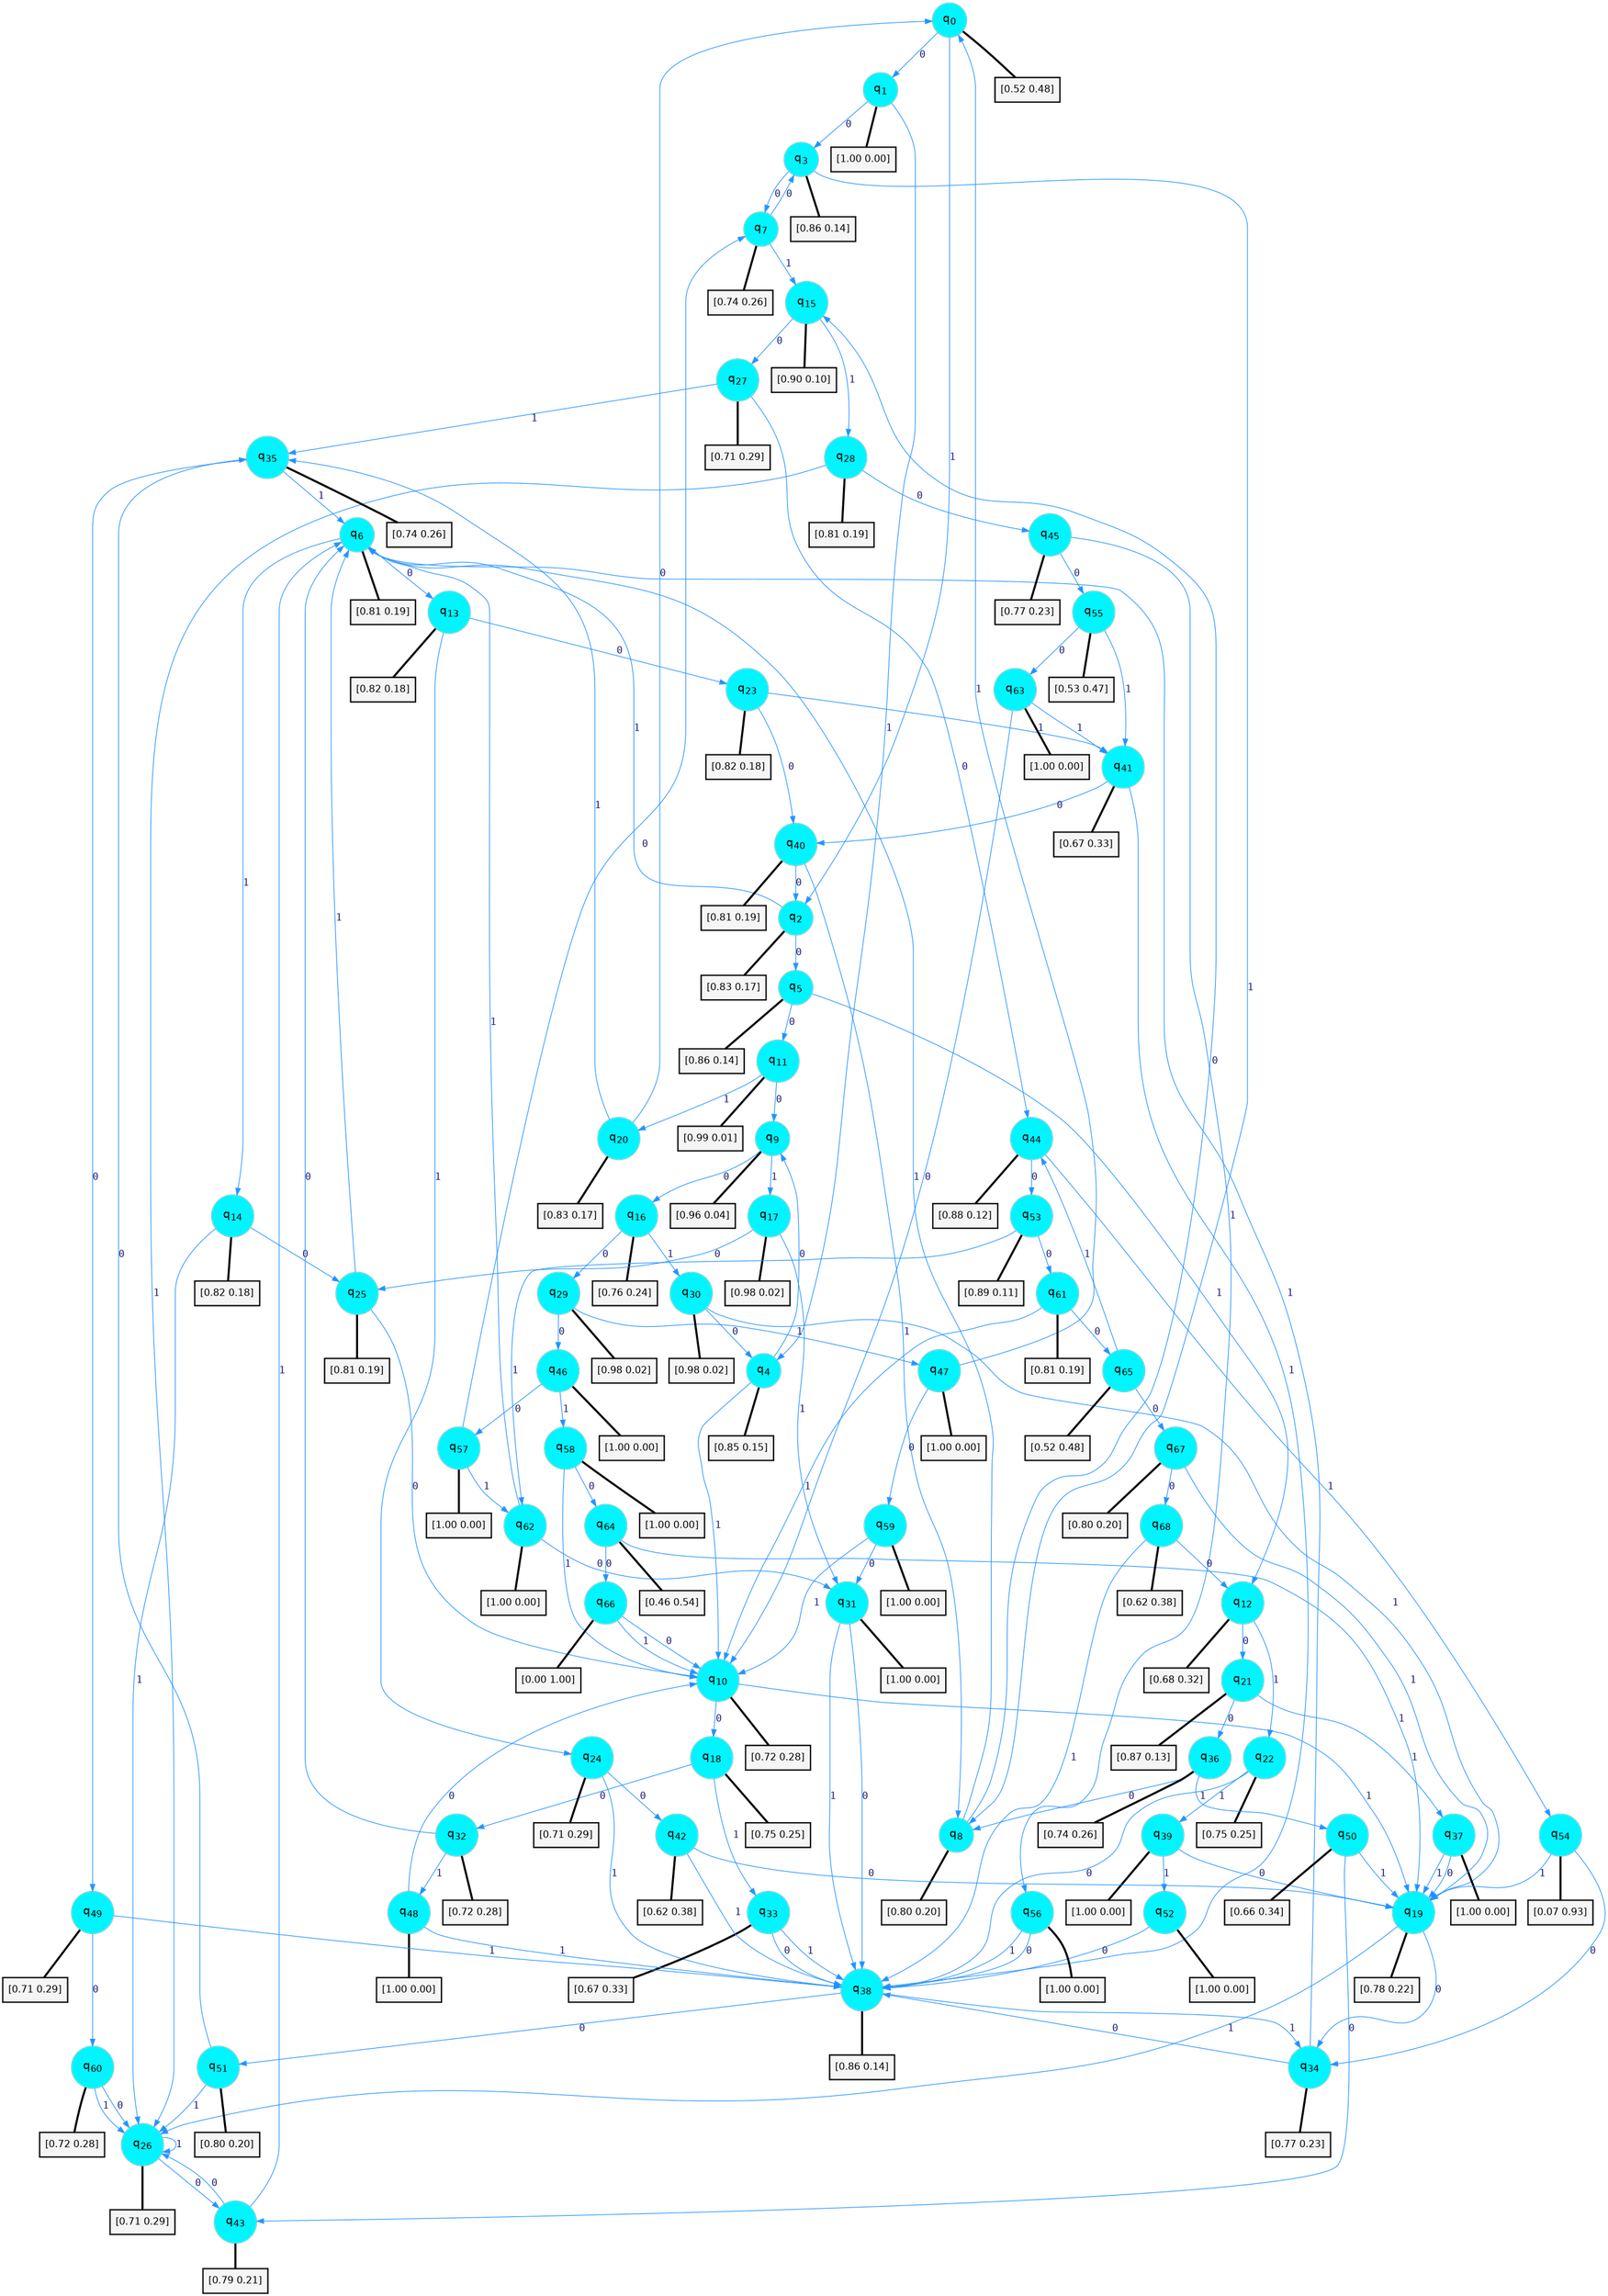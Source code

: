 digraph G {
graph [
bgcolor=transparent, dpi=300, rankdir=TD, size="40,25"];
node [
color=gray, fillcolor=turquoise1, fontcolor=black, fontname=Helvetica, fontsize=16, fontweight=bold, shape=circle, style=filled];
edge [
arrowsize=1, color=dodgerblue1, fontcolor=midnightblue, fontname=courier, fontweight=bold, penwidth=1, style=solid, weight=20];
0[label=<q<SUB>0</SUB>>];
1[label=<q<SUB>1</SUB>>];
2[label=<q<SUB>2</SUB>>];
3[label=<q<SUB>3</SUB>>];
4[label=<q<SUB>4</SUB>>];
5[label=<q<SUB>5</SUB>>];
6[label=<q<SUB>6</SUB>>];
7[label=<q<SUB>7</SUB>>];
8[label=<q<SUB>8</SUB>>];
9[label=<q<SUB>9</SUB>>];
10[label=<q<SUB>10</SUB>>];
11[label=<q<SUB>11</SUB>>];
12[label=<q<SUB>12</SUB>>];
13[label=<q<SUB>13</SUB>>];
14[label=<q<SUB>14</SUB>>];
15[label=<q<SUB>15</SUB>>];
16[label=<q<SUB>16</SUB>>];
17[label=<q<SUB>17</SUB>>];
18[label=<q<SUB>18</SUB>>];
19[label=<q<SUB>19</SUB>>];
20[label=<q<SUB>20</SUB>>];
21[label=<q<SUB>21</SUB>>];
22[label=<q<SUB>22</SUB>>];
23[label=<q<SUB>23</SUB>>];
24[label=<q<SUB>24</SUB>>];
25[label=<q<SUB>25</SUB>>];
26[label=<q<SUB>26</SUB>>];
27[label=<q<SUB>27</SUB>>];
28[label=<q<SUB>28</SUB>>];
29[label=<q<SUB>29</SUB>>];
30[label=<q<SUB>30</SUB>>];
31[label=<q<SUB>31</SUB>>];
32[label=<q<SUB>32</SUB>>];
33[label=<q<SUB>33</SUB>>];
34[label=<q<SUB>34</SUB>>];
35[label=<q<SUB>35</SUB>>];
36[label=<q<SUB>36</SUB>>];
37[label=<q<SUB>37</SUB>>];
38[label=<q<SUB>38</SUB>>];
39[label=<q<SUB>39</SUB>>];
40[label=<q<SUB>40</SUB>>];
41[label=<q<SUB>41</SUB>>];
42[label=<q<SUB>42</SUB>>];
43[label=<q<SUB>43</SUB>>];
44[label=<q<SUB>44</SUB>>];
45[label=<q<SUB>45</SUB>>];
46[label=<q<SUB>46</SUB>>];
47[label=<q<SUB>47</SUB>>];
48[label=<q<SUB>48</SUB>>];
49[label=<q<SUB>49</SUB>>];
50[label=<q<SUB>50</SUB>>];
51[label=<q<SUB>51</SUB>>];
52[label=<q<SUB>52</SUB>>];
53[label=<q<SUB>53</SUB>>];
54[label=<q<SUB>54</SUB>>];
55[label=<q<SUB>55</SUB>>];
56[label=<q<SUB>56</SUB>>];
57[label=<q<SUB>57</SUB>>];
58[label=<q<SUB>58</SUB>>];
59[label=<q<SUB>59</SUB>>];
60[label=<q<SUB>60</SUB>>];
61[label=<q<SUB>61</SUB>>];
62[label=<q<SUB>62</SUB>>];
63[label=<q<SUB>63</SUB>>];
64[label=<q<SUB>64</SUB>>];
65[label=<q<SUB>65</SUB>>];
66[label=<q<SUB>66</SUB>>];
67[label=<q<SUB>67</SUB>>];
68[label=<q<SUB>68</SUB>>];
69[label="[0.52 0.48]", shape=box,fontcolor=black, fontname=Helvetica, fontsize=14, penwidth=2, fillcolor=whitesmoke,color=black];
70[label="[1.00 0.00]", shape=box,fontcolor=black, fontname=Helvetica, fontsize=14, penwidth=2, fillcolor=whitesmoke,color=black];
71[label="[0.83 0.17]", shape=box,fontcolor=black, fontname=Helvetica, fontsize=14, penwidth=2, fillcolor=whitesmoke,color=black];
72[label="[0.86 0.14]", shape=box,fontcolor=black, fontname=Helvetica, fontsize=14, penwidth=2, fillcolor=whitesmoke,color=black];
73[label="[0.85 0.15]", shape=box,fontcolor=black, fontname=Helvetica, fontsize=14, penwidth=2, fillcolor=whitesmoke,color=black];
74[label="[0.86 0.14]", shape=box,fontcolor=black, fontname=Helvetica, fontsize=14, penwidth=2, fillcolor=whitesmoke,color=black];
75[label="[0.81 0.19]", shape=box,fontcolor=black, fontname=Helvetica, fontsize=14, penwidth=2, fillcolor=whitesmoke,color=black];
76[label="[0.74 0.26]", shape=box,fontcolor=black, fontname=Helvetica, fontsize=14, penwidth=2, fillcolor=whitesmoke,color=black];
77[label="[0.80 0.20]", shape=box,fontcolor=black, fontname=Helvetica, fontsize=14, penwidth=2, fillcolor=whitesmoke,color=black];
78[label="[0.96 0.04]", shape=box,fontcolor=black, fontname=Helvetica, fontsize=14, penwidth=2, fillcolor=whitesmoke,color=black];
79[label="[0.72 0.28]", shape=box,fontcolor=black, fontname=Helvetica, fontsize=14, penwidth=2, fillcolor=whitesmoke,color=black];
80[label="[0.99 0.01]", shape=box,fontcolor=black, fontname=Helvetica, fontsize=14, penwidth=2, fillcolor=whitesmoke,color=black];
81[label="[0.68 0.32]", shape=box,fontcolor=black, fontname=Helvetica, fontsize=14, penwidth=2, fillcolor=whitesmoke,color=black];
82[label="[0.82 0.18]", shape=box,fontcolor=black, fontname=Helvetica, fontsize=14, penwidth=2, fillcolor=whitesmoke,color=black];
83[label="[0.82 0.18]", shape=box,fontcolor=black, fontname=Helvetica, fontsize=14, penwidth=2, fillcolor=whitesmoke,color=black];
84[label="[0.90 0.10]", shape=box,fontcolor=black, fontname=Helvetica, fontsize=14, penwidth=2, fillcolor=whitesmoke,color=black];
85[label="[0.76 0.24]", shape=box,fontcolor=black, fontname=Helvetica, fontsize=14, penwidth=2, fillcolor=whitesmoke,color=black];
86[label="[0.98 0.02]", shape=box,fontcolor=black, fontname=Helvetica, fontsize=14, penwidth=2, fillcolor=whitesmoke,color=black];
87[label="[0.75 0.25]", shape=box,fontcolor=black, fontname=Helvetica, fontsize=14, penwidth=2, fillcolor=whitesmoke,color=black];
88[label="[0.78 0.22]", shape=box,fontcolor=black, fontname=Helvetica, fontsize=14, penwidth=2, fillcolor=whitesmoke,color=black];
89[label="[0.83 0.17]", shape=box,fontcolor=black, fontname=Helvetica, fontsize=14, penwidth=2, fillcolor=whitesmoke,color=black];
90[label="[0.87 0.13]", shape=box,fontcolor=black, fontname=Helvetica, fontsize=14, penwidth=2, fillcolor=whitesmoke,color=black];
91[label="[0.75 0.25]", shape=box,fontcolor=black, fontname=Helvetica, fontsize=14, penwidth=2, fillcolor=whitesmoke,color=black];
92[label="[0.82 0.18]", shape=box,fontcolor=black, fontname=Helvetica, fontsize=14, penwidth=2, fillcolor=whitesmoke,color=black];
93[label="[0.71 0.29]", shape=box,fontcolor=black, fontname=Helvetica, fontsize=14, penwidth=2, fillcolor=whitesmoke,color=black];
94[label="[0.81 0.19]", shape=box,fontcolor=black, fontname=Helvetica, fontsize=14, penwidth=2, fillcolor=whitesmoke,color=black];
95[label="[0.71 0.29]", shape=box,fontcolor=black, fontname=Helvetica, fontsize=14, penwidth=2, fillcolor=whitesmoke,color=black];
96[label="[0.71 0.29]", shape=box,fontcolor=black, fontname=Helvetica, fontsize=14, penwidth=2, fillcolor=whitesmoke,color=black];
97[label="[0.81 0.19]", shape=box,fontcolor=black, fontname=Helvetica, fontsize=14, penwidth=2, fillcolor=whitesmoke,color=black];
98[label="[0.98 0.02]", shape=box,fontcolor=black, fontname=Helvetica, fontsize=14, penwidth=2, fillcolor=whitesmoke,color=black];
99[label="[0.98 0.02]", shape=box,fontcolor=black, fontname=Helvetica, fontsize=14, penwidth=2, fillcolor=whitesmoke,color=black];
100[label="[1.00 0.00]", shape=box,fontcolor=black, fontname=Helvetica, fontsize=14, penwidth=2, fillcolor=whitesmoke,color=black];
101[label="[0.72 0.28]", shape=box,fontcolor=black, fontname=Helvetica, fontsize=14, penwidth=2, fillcolor=whitesmoke,color=black];
102[label="[0.67 0.33]", shape=box,fontcolor=black, fontname=Helvetica, fontsize=14, penwidth=2, fillcolor=whitesmoke,color=black];
103[label="[0.77 0.23]", shape=box,fontcolor=black, fontname=Helvetica, fontsize=14, penwidth=2, fillcolor=whitesmoke,color=black];
104[label="[0.74 0.26]", shape=box,fontcolor=black, fontname=Helvetica, fontsize=14, penwidth=2, fillcolor=whitesmoke,color=black];
105[label="[0.74 0.26]", shape=box,fontcolor=black, fontname=Helvetica, fontsize=14, penwidth=2, fillcolor=whitesmoke,color=black];
106[label="[1.00 0.00]", shape=box,fontcolor=black, fontname=Helvetica, fontsize=14, penwidth=2, fillcolor=whitesmoke,color=black];
107[label="[0.86 0.14]", shape=box,fontcolor=black, fontname=Helvetica, fontsize=14, penwidth=2, fillcolor=whitesmoke,color=black];
108[label="[1.00 0.00]", shape=box,fontcolor=black, fontname=Helvetica, fontsize=14, penwidth=2, fillcolor=whitesmoke,color=black];
109[label="[0.81 0.19]", shape=box,fontcolor=black, fontname=Helvetica, fontsize=14, penwidth=2, fillcolor=whitesmoke,color=black];
110[label="[0.67 0.33]", shape=box,fontcolor=black, fontname=Helvetica, fontsize=14, penwidth=2, fillcolor=whitesmoke,color=black];
111[label="[0.62 0.38]", shape=box,fontcolor=black, fontname=Helvetica, fontsize=14, penwidth=2, fillcolor=whitesmoke,color=black];
112[label="[0.79 0.21]", shape=box,fontcolor=black, fontname=Helvetica, fontsize=14, penwidth=2, fillcolor=whitesmoke,color=black];
113[label="[0.88 0.12]", shape=box,fontcolor=black, fontname=Helvetica, fontsize=14, penwidth=2, fillcolor=whitesmoke,color=black];
114[label="[0.77 0.23]", shape=box,fontcolor=black, fontname=Helvetica, fontsize=14, penwidth=2, fillcolor=whitesmoke,color=black];
115[label="[1.00 0.00]", shape=box,fontcolor=black, fontname=Helvetica, fontsize=14, penwidth=2, fillcolor=whitesmoke,color=black];
116[label="[1.00 0.00]", shape=box,fontcolor=black, fontname=Helvetica, fontsize=14, penwidth=2, fillcolor=whitesmoke,color=black];
117[label="[1.00 0.00]", shape=box,fontcolor=black, fontname=Helvetica, fontsize=14, penwidth=2, fillcolor=whitesmoke,color=black];
118[label="[0.71 0.29]", shape=box,fontcolor=black, fontname=Helvetica, fontsize=14, penwidth=2, fillcolor=whitesmoke,color=black];
119[label="[0.66 0.34]", shape=box,fontcolor=black, fontname=Helvetica, fontsize=14, penwidth=2, fillcolor=whitesmoke,color=black];
120[label="[0.80 0.20]", shape=box,fontcolor=black, fontname=Helvetica, fontsize=14, penwidth=2, fillcolor=whitesmoke,color=black];
121[label="[1.00 0.00]", shape=box,fontcolor=black, fontname=Helvetica, fontsize=14, penwidth=2, fillcolor=whitesmoke,color=black];
122[label="[0.89 0.11]", shape=box,fontcolor=black, fontname=Helvetica, fontsize=14, penwidth=2, fillcolor=whitesmoke,color=black];
123[label="[0.07 0.93]", shape=box,fontcolor=black, fontname=Helvetica, fontsize=14, penwidth=2, fillcolor=whitesmoke,color=black];
124[label="[0.53 0.47]", shape=box,fontcolor=black, fontname=Helvetica, fontsize=14, penwidth=2, fillcolor=whitesmoke,color=black];
125[label="[1.00 0.00]", shape=box,fontcolor=black, fontname=Helvetica, fontsize=14, penwidth=2, fillcolor=whitesmoke,color=black];
126[label="[1.00 0.00]", shape=box,fontcolor=black, fontname=Helvetica, fontsize=14, penwidth=2, fillcolor=whitesmoke,color=black];
127[label="[1.00 0.00]", shape=box,fontcolor=black, fontname=Helvetica, fontsize=14, penwidth=2, fillcolor=whitesmoke,color=black];
128[label="[1.00 0.00]", shape=box,fontcolor=black, fontname=Helvetica, fontsize=14, penwidth=2, fillcolor=whitesmoke,color=black];
129[label="[0.72 0.28]", shape=box,fontcolor=black, fontname=Helvetica, fontsize=14, penwidth=2, fillcolor=whitesmoke,color=black];
130[label="[0.81 0.19]", shape=box,fontcolor=black, fontname=Helvetica, fontsize=14, penwidth=2, fillcolor=whitesmoke,color=black];
131[label="[1.00 0.00]", shape=box,fontcolor=black, fontname=Helvetica, fontsize=14, penwidth=2, fillcolor=whitesmoke,color=black];
132[label="[1.00 0.00]", shape=box,fontcolor=black, fontname=Helvetica, fontsize=14, penwidth=2, fillcolor=whitesmoke,color=black];
133[label="[0.46 0.54]", shape=box,fontcolor=black, fontname=Helvetica, fontsize=14, penwidth=2, fillcolor=whitesmoke,color=black];
134[label="[0.52 0.48]", shape=box,fontcolor=black, fontname=Helvetica, fontsize=14, penwidth=2, fillcolor=whitesmoke,color=black];
135[label="[0.00 1.00]", shape=box,fontcolor=black, fontname=Helvetica, fontsize=14, penwidth=2, fillcolor=whitesmoke,color=black];
136[label="[0.80 0.20]", shape=box,fontcolor=black, fontname=Helvetica, fontsize=14, penwidth=2, fillcolor=whitesmoke,color=black];
137[label="[0.62 0.38]", shape=box,fontcolor=black, fontname=Helvetica, fontsize=14, penwidth=2, fillcolor=whitesmoke,color=black];
0->1 [label=0];
0->2 [label=1];
0->69 [arrowhead=none, penwidth=3,color=black];
1->3 [label=0];
1->4 [label=1];
1->70 [arrowhead=none, penwidth=3,color=black];
2->5 [label=0];
2->6 [label=1];
2->71 [arrowhead=none, penwidth=3,color=black];
3->7 [label=0];
3->8 [label=1];
3->72 [arrowhead=none, penwidth=3,color=black];
4->9 [label=0];
4->10 [label=1];
4->73 [arrowhead=none, penwidth=3,color=black];
5->11 [label=0];
5->12 [label=1];
5->74 [arrowhead=none, penwidth=3,color=black];
6->13 [label=0];
6->14 [label=1];
6->75 [arrowhead=none, penwidth=3,color=black];
7->3 [label=0];
7->15 [label=1];
7->76 [arrowhead=none, penwidth=3,color=black];
8->15 [label=0];
8->6 [label=1];
8->77 [arrowhead=none, penwidth=3,color=black];
9->16 [label=0];
9->17 [label=1];
9->78 [arrowhead=none, penwidth=3,color=black];
10->18 [label=0];
10->19 [label=1];
10->79 [arrowhead=none, penwidth=3,color=black];
11->9 [label=0];
11->20 [label=1];
11->80 [arrowhead=none, penwidth=3,color=black];
12->21 [label=0];
12->22 [label=1];
12->81 [arrowhead=none, penwidth=3,color=black];
13->23 [label=0];
13->24 [label=1];
13->82 [arrowhead=none, penwidth=3,color=black];
14->25 [label=0];
14->26 [label=1];
14->83 [arrowhead=none, penwidth=3,color=black];
15->27 [label=0];
15->28 [label=1];
15->84 [arrowhead=none, penwidth=3,color=black];
16->29 [label=0];
16->30 [label=1];
16->85 [arrowhead=none, penwidth=3,color=black];
17->25 [label=0];
17->31 [label=1];
17->86 [arrowhead=none, penwidth=3,color=black];
18->32 [label=0];
18->33 [label=1];
18->87 [arrowhead=none, penwidth=3,color=black];
19->34 [label=0];
19->26 [label=1];
19->88 [arrowhead=none, penwidth=3,color=black];
20->0 [label=0];
20->35 [label=1];
20->89 [arrowhead=none, penwidth=3,color=black];
21->36 [label=0];
21->37 [label=1];
21->90 [arrowhead=none, penwidth=3,color=black];
22->38 [label=0];
22->39 [label=1];
22->91 [arrowhead=none, penwidth=3,color=black];
23->40 [label=0];
23->41 [label=1];
23->92 [arrowhead=none, penwidth=3,color=black];
24->42 [label=0];
24->38 [label=1];
24->93 [arrowhead=none, penwidth=3,color=black];
25->10 [label=0];
25->6 [label=1];
25->94 [arrowhead=none, penwidth=3,color=black];
26->43 [label=0];
26->26 [label=1];
26->95 [arrowhead=none, penwidth=3,color=black];
27->44 [label=0];
27->35 [label=1];
27->96 [arrowhead=none, penwidth=3,color=black];
28->45 [label=0];
28->26 [label=1];
28->97 [arrowhead=none, penwidth=3,color=black];
29->46 [label=0];
29->47 [label=1];
29->98 [arrowhead=none, penwidth=3,color=black];
30->4 [label=0];
30->19 [label=1];
30->99 [arrowhead=none, penwidth=3,color=black];
31->38 [label=0];
31->38 [label=1];
31->100 [arrowhead=none, penwidth=3,color=black];
32->6 [label=0];
32->48 [label=1];
32->101 [arrowhead=none, penwidth=3,color=black];
33->38 [label=0];
33->38 [label=1];
33->102 [arrowhead=none, penwidth=3,color=black];
34->38 [label=0];
34->6 [label=1];
34->103 [arrowhead=none, penwidth=3,color=black];
35->49 [label=0];
35->6 [label=1];
35->104 [arrowhead=none, penwidth=3,color=black];
36->8 [label=0];
36->50 [label=1];
36->105 [arrowhead=none, penwidth=3,color=black];
37->19 [label=0];
37->19 [label=1];
37->106 [arrowhead=none, penwidth=3,color=black];
38->51 [label=0];
38->34 [label=1];
38->107 [arrowhead=none, penwidth=3,color=black];
39->19 [label=0];
39->52 [label=1];
39->108 [arrowhead=none, penwidth=3,color=black];
40->2 [label=0];
40->8 [label=1];
40->109 [arrowhead=none, penwidth=3,color=black];
41->40 [label=0];
41->38 [label=1];
41->110 [arrowhead=none, penwidth=3,color=black];
42->19 [label=0];
42->38 [label=1];
42->111 [arrowhead=none, penwidth=3,color=black];
43->26 [label=0];
43->6 [label=1];
43->112 [arrowhead=none, penwidth=3,color=black];
44->53 [label=0];
44->54 [label=1];
44->113 [arrowhead=none, penwidth=3,color=black];
45->55 [label=0];
45->56 [label=1];
45->114 [arrowhead=none, penwidth=3,color=black];
46->57 [label=0];
46->58 [label=1];
46->115 [arrowhead=none, penwidth=3,color=black];
47->59 [label=0];
47->0 [label=1];
47->116 [arrowhead=none, penwidth=3,color=black];
48->10 [label=0];
48->38 [label=1];
48->117 [arrowhead=none, penwidth=3,color=black];
49->60 [label=0];
49->38 [label=1];
49->118 [arrowhead=none, penwidth=3,color=black];
50->43 [label=0];
50->19 [label=1];
50->119 [arrowhead=none, penwidth=3,color=black];
51->35 [label=0];
51->26 [label=1];
51->120 [arrowhead=none, penwidth=3,color=black];
52->38 [label=0];
52->121 [arrowhead=none, penwidth=3,color=black];
53->61 [label=0];
53->62 [label=1];
53->122 [arrowhead=none, penwidth=3,color=black];
54->34 [label=0];
54->19 [label=1];
54->123 [arrowhead=none, penwidth=3,color=black];
55->63 [label=0];
55->41 [label=1];
55->124 [arrowhead=none, penwidth=3,color=black];
56->38 [label=0];
56->38 [label=1];
56->125 [arrowhead=none, penwidth=3,color=black];
57->7 [label=0];
57->62 [label=1];
57->126 [arrowhead=none, penwidth=3,color=black];
58->64 [label=0];
58->10 [label=1];
58->127 [arrowhead=none, penwidth=3,color=black];
59->31 [label=0];
59->10 [label=1];
59->128 [arrowhead=none, penwidth=3,color=black];
60->26 [label=0];
60->26 [label=1];
60->129 [arrowhead=none, penwidth=3,color=black];
61->65 [label=0];
61->10 [label=1];
61->130 [arrowhead=none, penwidth=3,color=black];
62->31 [label=0];
62->6 [label=1];
62->131 [arrowhead=none, penwidth=3,color=black];
63->10 [label=0];
63->41 [label=1];
63->132 [arrowhead=none, penwidth=3,color=black];
64->66 [label=0];
64->19 [label=1];
64->133 [arrowhead=none, penwidth=3,color=black];
65->67 [label=0];
65->44 [label=1];
65->134 [arrowhead=none, penwidth=3,color=black];
66->10 [label=0];
66->10 [label=1];
66->135 [arrowhead=none, penwidth=3,color=black];
67->68 [label=0];
67->19 [label=1];
67->136 [arrowhead=none, penwidth=3,color=black];
68->12 [label=0];
68->38 [label=1];
68->137 [arrowhead=none, penwidth=3,color=black];
}
